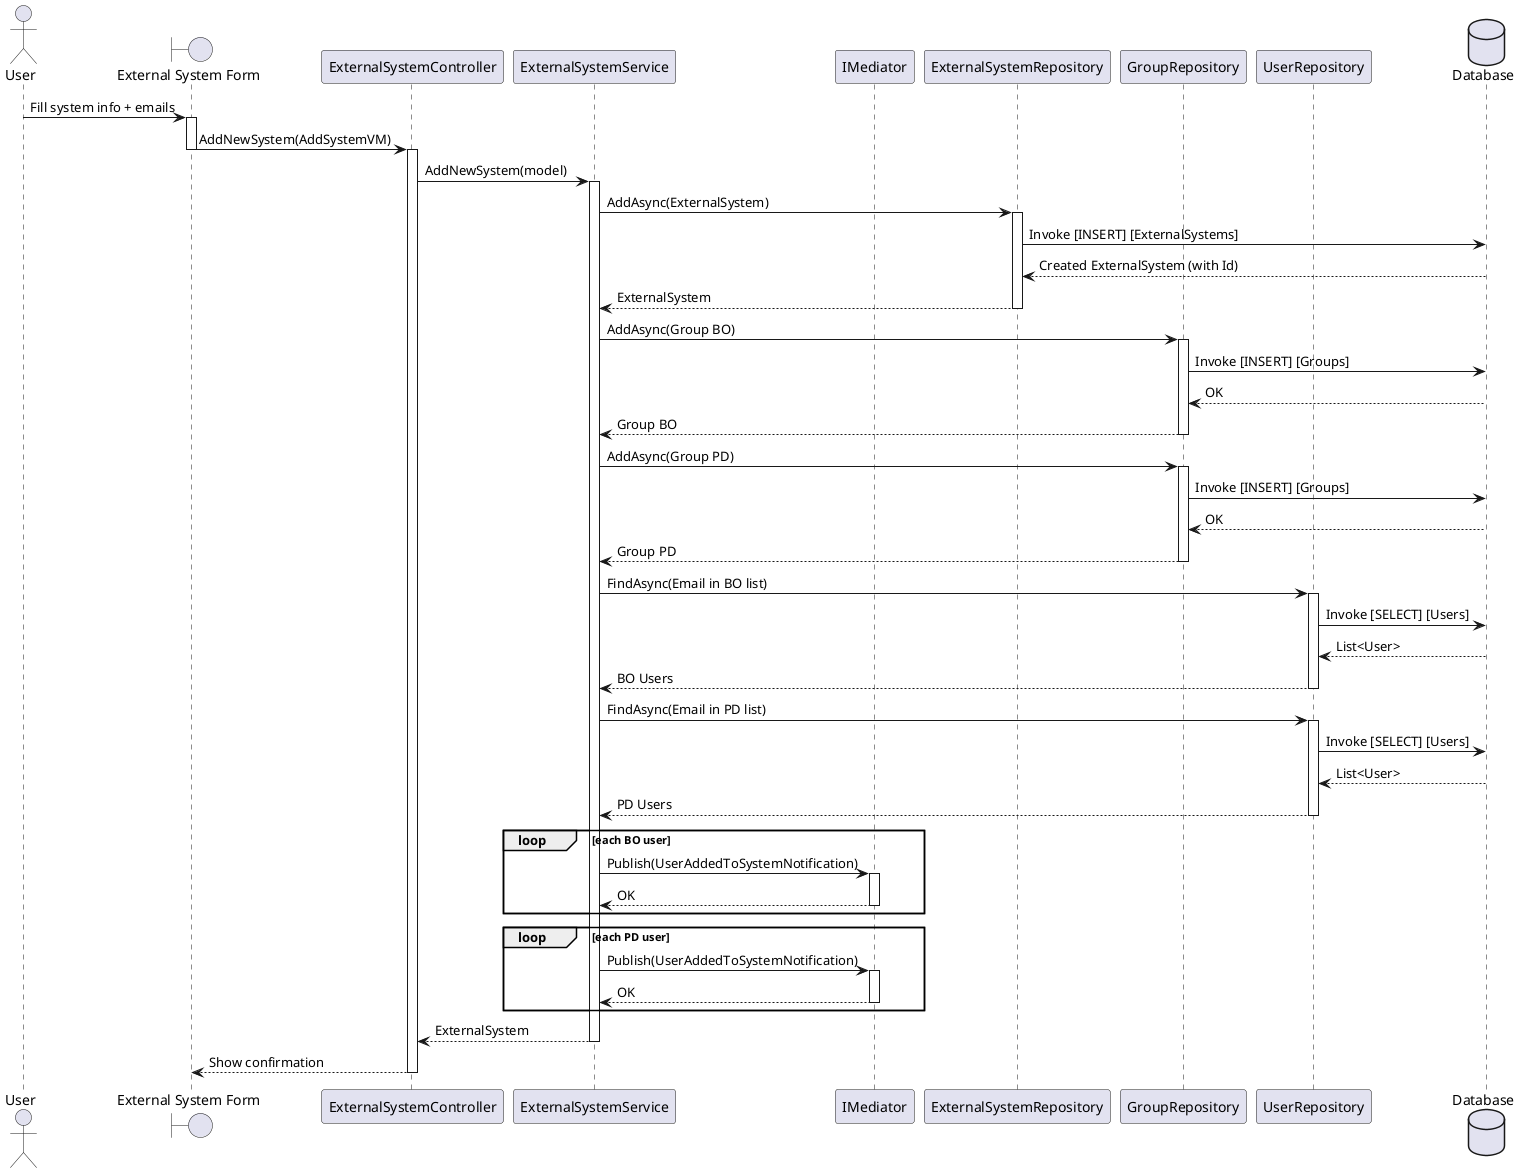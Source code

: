 @startuml

actor User
boundary "External System Form" as Screen
participant "ExternalSystemController" as Controller
participant "ExternalSystemService" as Service
participant "IMediator" as Mediator
participant "ExternalSystemRepository" as SystemRepo
participant "GroupRepository" as GroupRepo
participant "UserRepository" as UserRepo
database "Database" as DB

User -> Screen : Fill system info + emails
activate Screen
Screen -> Controller : AddNewSystem(AddSystemVM)
deactivate Screen
activate Controller

Controller -> Service : AddNewSystem(model)
activate Service

' === Add ExternalSystem ===
Service -> SystemRepo : AddAsync(ExternalSystem)
activate SystemRepo
SystemRepo -> DB : Invoke [INSERT] [ExternalSystems]
DB --> SystemRepo : Created ExternalSystem (with Id)
SystemRepo --> Service : ExternalSystem
deactivate SystemRepo

' === Create BO & PD groups ===
Service -> GroupRepo : AddAsync(Group BO)
activate GroupRepo
GroupRepo -> DB : Invoke [INSERT] [Groups]
DB --> GroupRepo : OK
GroupRepo --> Service : Group BO
deactivate GroupRepo

Service -> GroupRepo : AddAsync(Group PD)
activate GroupRepo
GroupRepo -> DB : Invoke [INSERT] [Groups]
DB --> GroupRepo : OK
GroupRepo --> Service : Group PD
deactivate GroupRepo

' === Validate Business Owner Emails ===
Service -> UserRepo : FindAsync(Email in BO list)
activate UserRepo
UserRepo -> DB : Invoke [SELECT] [Users]
DB --> UserRepo : List<User>
UserRepo --> Service : BO Users
deactivate UserRepo

' === Validate Product Dev Emails ===
Service -> UserRepo : FindAsync(Email in PD list)
activate UserRepo
UserRepo -> DB : Invoke [SELECT] [Users]
DB --> UserRepo : List<User>
UserRepo --> Service : PD Users
deactivate UserRepo

' === Map users to groups, link groups to system (in memory only) ===

' === Publish notifications for BO ===
loop each BO user
    Service -> Mediator : Publish(UserAddedToSystemNotification)
    activate Mediator
    Mediator --> Service : OK
    deactivate Mediator
end

' === Publish notifications for PD ===
loop each PD user
    Service -> Mediator : Publish(UserAddedToSystemNotification)
    activate Mediator
    Mediator --> Service : OK
    deactivate Mediator
end

Service --> Controller : ExternalSystem
deactivate Service
Controller --> Screen : Show confirmation
deactivate Controller

@enduml

